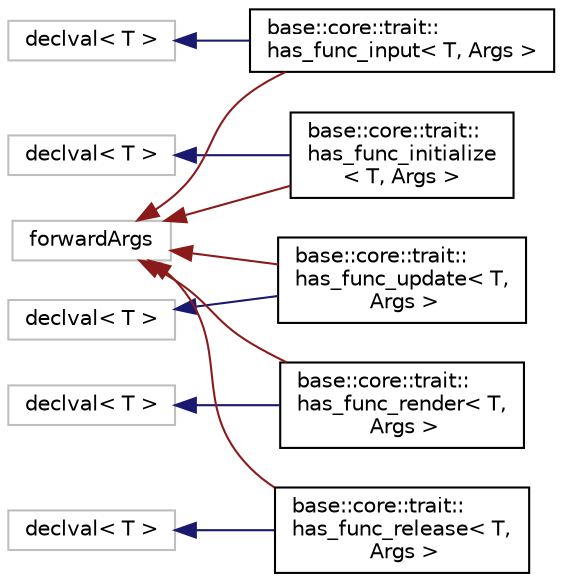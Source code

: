 digraph "クラス階層図"
{
 // LATEX_PDF_SIZE
  edge [fontname="Helvetica",fontsize="10",labelfontname="Helvetica",labelfontsize="10"];
  node [fontname="Helvetica",fontsize="10",shape=record];
  rankdir="LR";
  Node49 [label="declval\< T \>",height=0.2,width=0.4,color="grey75", fillcolor="white", style="filled",tooltip=" "];
  Node49 -> Node34 [dir="back",color="midnightblue",fontsize="10",style="solid",fontname="Helvetica"];
  Node34 [label="base::core::trait::\lhas_func_input\< T, Args \>",height=0.2,width=0.4,color="black", fillcolor="white", style="filled",URL="$classbase_1_1core_1_1trait_1_1has__func__input.html",tooltip="メンバ関数を持っているか"];
  Node48 [label="declval\< T \>",height=0.2,width=0.4,color="grey75", fillcolor="white", style="filled",tooltip=" "];
  Node48 -> Node0 [dir="back",color="midnightblue",fontsize="10",style="solid",fontname="Helvetica"];
  Node0 [label="base::core::trait::\lhas_func_initialize\l\< T, Args \>",height=0.2,width=0.4,color="black", fillcolor="white", style="filled",URL="$classbase_1_1core_1_1trait_1_1has__func__initialize.html",tooltip="メンバ関数を持っているか"];
  Node47 [label="declval\< T \>",height=0.2,width=0.4,color="grey75", fillcolor="white", style="filled",tooltip=" "];
  Node47 -> Node37 [dir="back",color="midnightblue",fontsize="10",style="solid",fontname="Helvetica"];
  Node37 [label="base::core::trait::\lhas_func_update\< T,\l Args \>",height=0.2,width=0.4,color="black", fillcolor="white", style="filled",URL="$classbase_1_1core_1_1trait_1_1has__func__update.html",tooltip="メンバ関数を持っているか"];
  Node46 [label="declval\< T \>",height=0.2,width=0.4,color="grey75", fillcolor="white", style="filled",tooltip=" "];
  Node46 -> Node36 [dir="back",color="midnightblue",fontsize="10",style="solid",fontname="Helvetica"];
  Node36 [label="base::core::trait::\lhas_func_render\< T,\l Args \>",height=0.2,width=0.4,color="black", fillcolor="white", style="filled",URL="$classbase_1_1core_1_1trait_1_1has__func__render.html",tooltip="メンバ関数を持っているか"];
  Node45 [label="declval\< T \>",height=0.2,width=0.4,color="grey75", fillcolor="white", style="filled",tooltip=" "];
  Node45 -> Node35 [dir="back",color="midnightblue",fontsize="10",style="solid",fontname="Helvetica"];
  Node35 [label="base::core::trait::\lhas_func_release\< T,\l Args \>",height=0.2,width=0.4,color="black", fillcolor="white", style="filled",URL="$classbase_1_1core_1_1trait_1_1has__func__release.html",tooltip="メンバ関数を持っているか"];
  Node32 [label="forwardArgs",height=0.2,width=0.4,color="grey75", fillcolor="white", style="filled",tooltip=" "];
  Node32 -> Node0 [dir="back",color="firebrick4",fontsize="10",style="solid",fontname="Helvetica"];
  Node32 -> Node34 [dir="back",color="firebrick4",fontsize="10",style="solid",fontname="Helvetica"];
  Node32 -> Node35 [dir="back",color="firebrick4",fontsize="10",style="solid",fontname="Helvetica"];
  Node32 -> Node36 [dir="back",color="firebrick4",fontsize="10",style="solid",fontname="Helvetica"];
  Node32 -> Node37 [dir="back",color="firebrick4",fontsize="10",style="solid",fontname="Helvetica"];
}
